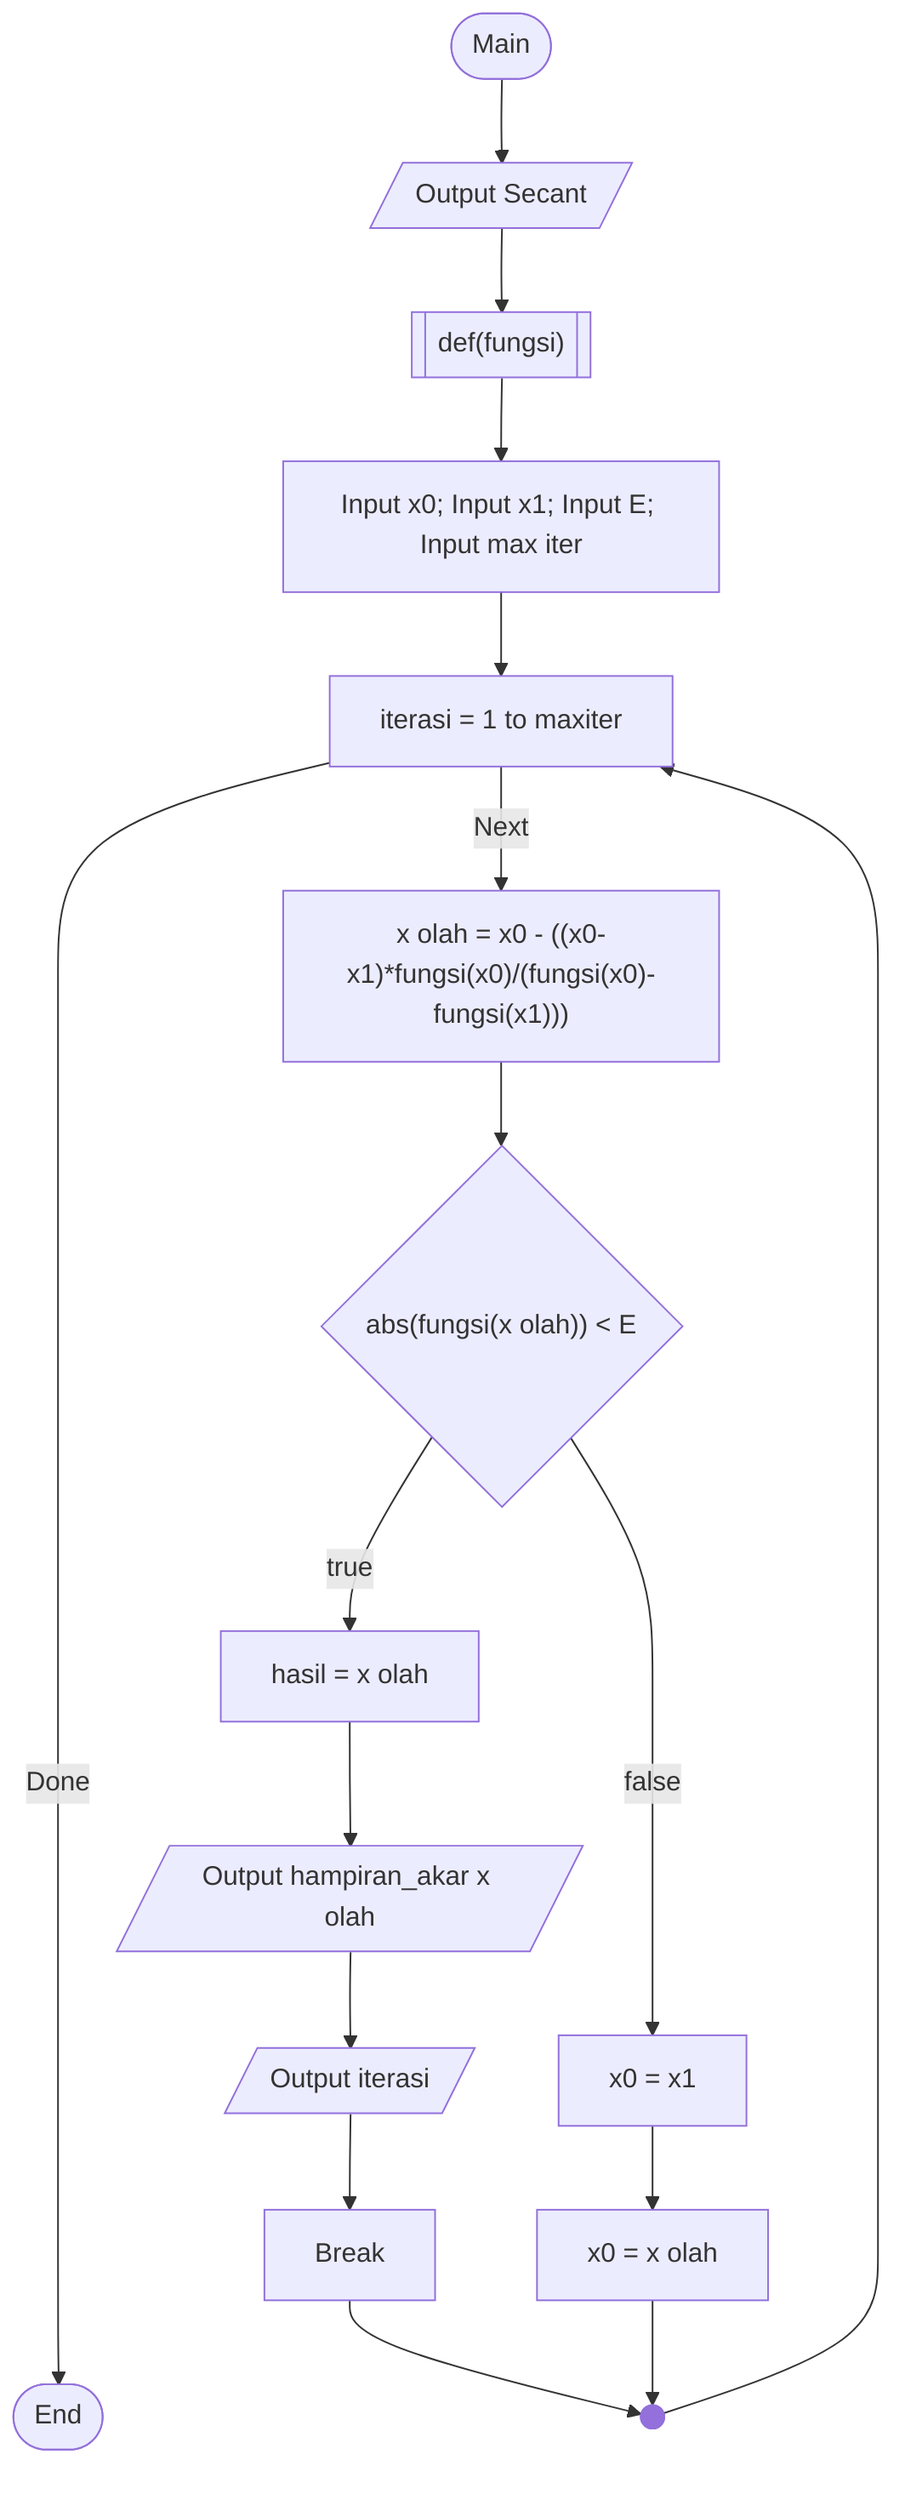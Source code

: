flowchart TD
    A([Main])
    A --> B[/Output Secant/]
    B -->DA@{shape: subproc, label: "def(fungsi)" }
    DA -->Eid1@{shape: rect, label: Input x0; Input x1; Input E; Input max iter}
    Eid1 -->Hid2@{shape: rect, label: iterasi = 1 to maxiter}
    Hid2 -------->|Done| Z([End])
    Hid2 -->|Next| JA@{ shape: rect, label: "x olah = x0 - ((x0-x1)*fungsi(x0)/(fungsi(x0)-fungsi(x1)))" }
    JA --> KA@{ shape: diamond, label: "abs(fungsi(x olah)) < E" }
    KA -->|true| LA@{ shape: rect, label: "hasil = x olah" }
    LA --> M[/Output hampiran_akar x olah/]
    M --> N[/Output iterasi/]
    KA -->|false| LB@{ shape: rect, label: "x0 = x1"}
    LB --> LC@{shape: rect, label: "x0 = x olah"}
    N --> Break
    Break --> NN@{ shape: f-circ, label: "Junction" }
    LC --> NN@{ shape: f-circ, label: "Junction" }
    NN --> Hid2
